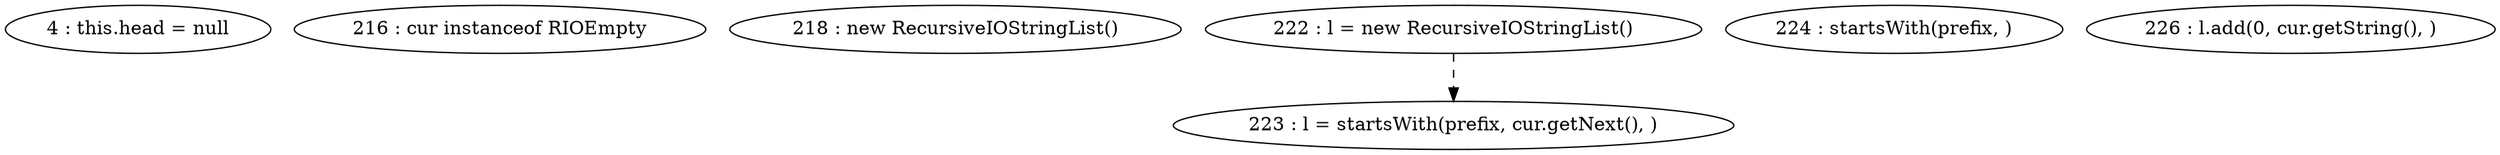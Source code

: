 digraph G {
"4 : this.head = null"
"216 : cur instanceof RIOEmpty"
"218 : new RecursiveIOStringList()"
"222 : l = new RecursiveIOStringList()"
"222 : l = new RecursiveIOStringList()" -> "223 : l = startsWith(prefix, cur.getNext(), )" [style=dashed]
"223 : l = startsWith(prefix, cur.getNext(), )"
"224 : startsWith(prefix, )"
"226 : l.add(0, cur.getString(), )"
}